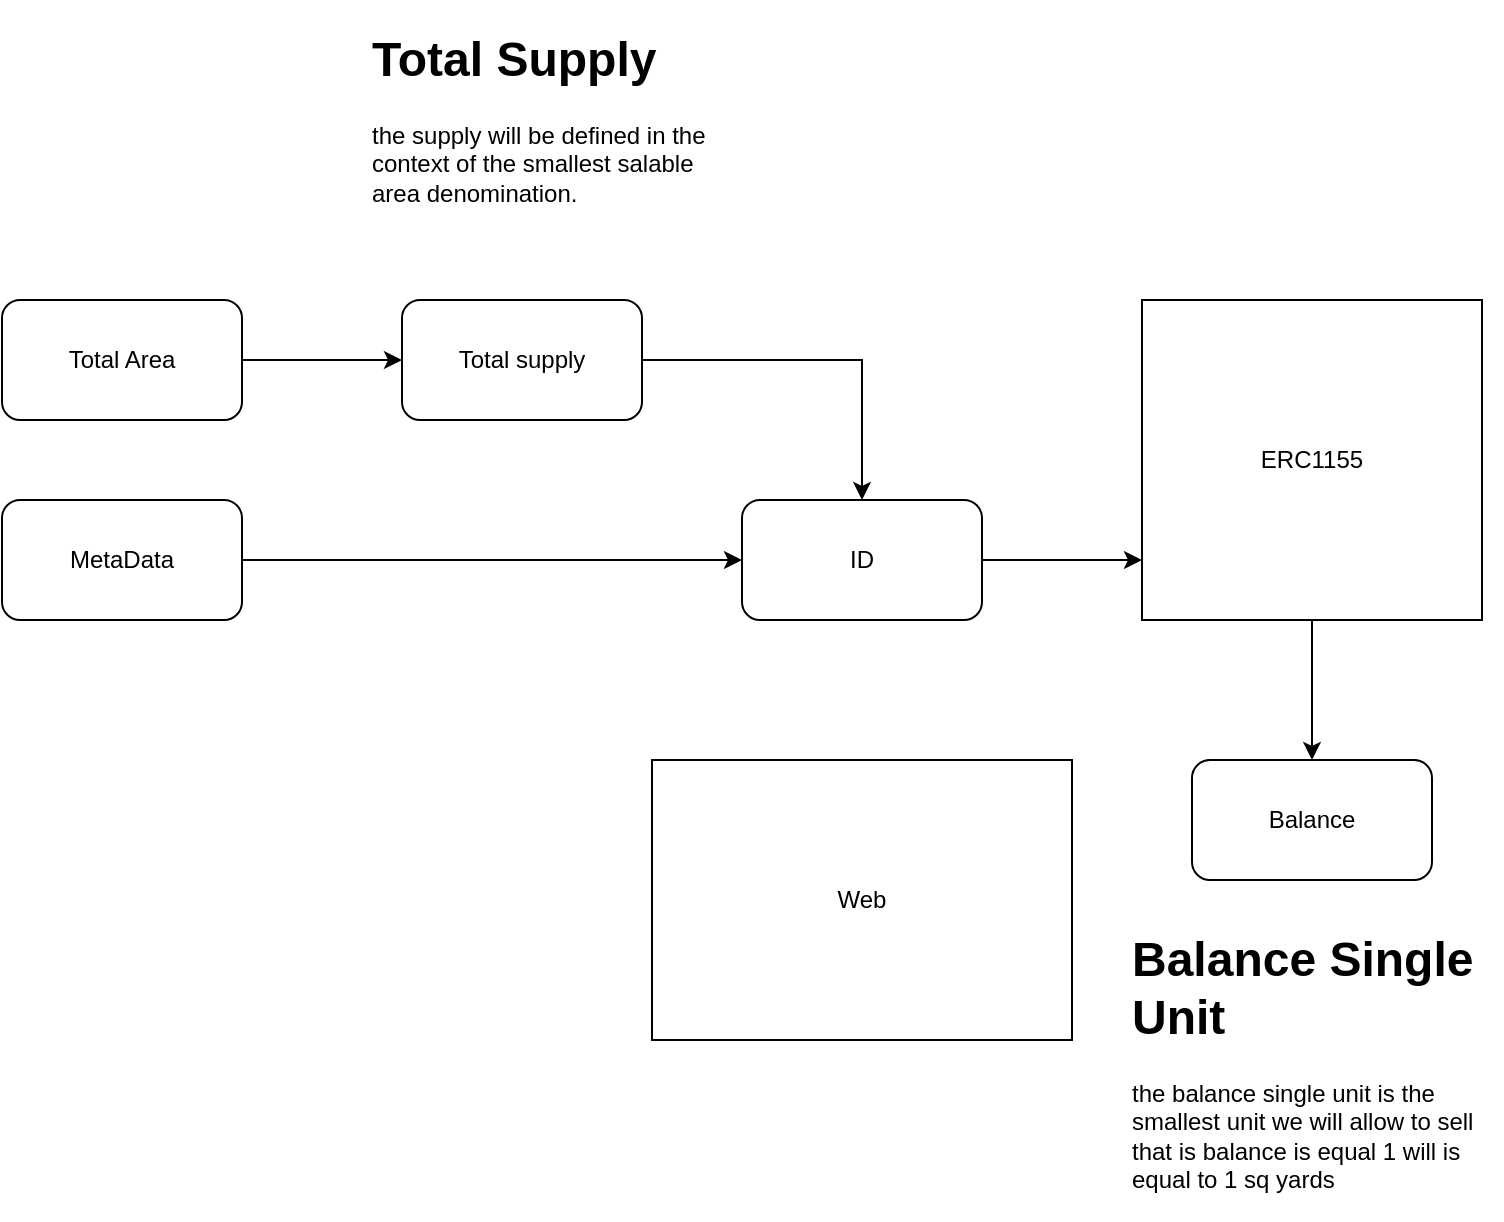 <mxfile version="22.1.0" type="github">
  <diagram name="Page-1" id="qh9bkh5XAp2ZXwSmuEZq">
    <mxGraphModel dx="934" dy="485" grid="1" gridSize="10" guides="1" tooltips="1" connect="1" arrows="1" fold="1" page="1" pageScale="1" pageWidth="850" pageHeight="1100" math="0" shadow="0">
      <root>
        <mxCell id="0" />
        <mxCell id="1" parent="0" />
        <mxCell id="P4B9Dwf5wOCtqZJwkF_M-4" value="" style="edgeStyle=orthogonalEdgeStyle;rounded=0;orthogonalLoop=1;jettySize=auto;html=1;" edge="1" parent="1" source="P4B9Dwf5wOCtqZJwkF_M-1" target="P4B9Dwf5wOCtqZJwkF_M-3">
          <mxGeometry relative="1" as="geometry" />
        </mxCell>
        <mxCell id="P4B9Dwf5wOCtqZJwkF_M-1" value="Total Area" style="rounded=1;whiteSpace=wrap;html=1;" vertex="1" parent="1">
          <mxGeometry x="80" y="200" width="120" height="60" as="geometry" />
        </mxCell>
        <mxCell id="P4B9Dwf5wOCtqZJwkF_M-7" style="edgeStyle=orthogonalEdgeStyle;rounded=0;orthogonalLoop=1;jettySize=auto;html=1;entryX=0;entryY=0.5;entryDx=0;entryDy=0;" edge="1" parent="1" source="P4B9Dwf5wOCtqZJwkF_M-2" target="P4B9Dwf5wOCtqZJwkF_M-5">
          <mxGeometry relative="1" as="geometry" />
        </mxCell>
        <mxCell id="P4B9Dwf5wOCtqZJwkF_M-2" value="MetaData" style="rounded=1;whiteSpace=wrap;html=1;" vertex="1" parent="1">
          <mxGeometry x="80" y="300" width="120" height="60" as="geometry" />
        </mxCell>
        <mxCell id="P4B9Dwf5wOCtqZJwkF_M-6" style="edgeStyle=orthogonalEdgeStyle;rounded=0;orthogonalLoop=1;jettySize=auto;html=1;" edge="1" parent="1" source="P4B9Dwf5wOCtqZJwkF_M-3" target="P4B9Dwf5wOCtqZJwkF_M-5">
          <mxGeometry relative="1" as="geometry" />
        </mxCell>
        <mxCell id="P4B9Dwf5wOCtqZJwkF_M-3" value="Total supply" style="rounded=1;whiteSpace=wrap;html=1;" vertex="1" parent="1">
          <mxGeometry x="280" y="200" width="120" height="60" as="geometry" />
        </mxCell>
        <mxCell id="P4B9Dwf5wOCtqZJwkF_M-11" value="" style="edgeStyle=orthogonalEdgeStyle;rounded=0;orthogonalLoop=1;jettySize=auto;html=1;" edge="1" parent="1" source="P4B9Dwf5wOCtqZJwkF_M-5" target="P4B9Dwf5wOCtqZJwkF_M-10">
          <mxGeometry relative="1" as="geometry">
            <Array as="points">
              <mxPoint x="630" y="330" />
              <mxPoint x="630" y="330" />
            </Array>
          </mxGeometry>
        </mxCell>
        <mxCell id="P4B9Dwf5wOCtqZJwkF_M-5" value="ID" style="rounded=1;whiteSpace=wrap;html=1;" vertex="1" parent="1">
          <mxGeometry x="450" y="300" width="120" height="60" as="geometry" />
        </mxCell>
        <mxCell id="P4B9Dwf5wOCtqZJwkF_M-8" value="&lt;h1&gt;Total Supply&lt;/h1&gt;&lt;div&gt;the supply will be defined in the context of the smallest salable area denomination.&lt;/div&gt;" style="text;html=1;strokeColor=none;fillColor=none;spacing=5;spacingTop=-20;whiteSpace=wrap;overflow=hidden;rounded=0;" vertex="1" parent="1">
          <mxGeometry x="260" y="60" width="190" height="120" as="geometry" />
        </mxCell>
        <mxCell id="P4B9Dwf5wOCtqZJwkF_M-13" value="" style="edgeStyle=orthogonalEdgeStyle;rounded=0;orthogonalLoop=1;jettySize=auto;html=1;" edge="1" parent="1" source="P4B9Dwf5wOCtqZJwkF_M-10" target="P4B9Dwf5wOCtqZJwkF_M-12">
          <mxGeometry relative="1" as="geometry" />
        </mxCell>
        <mxCell id="P4B9Dwf5wOCtqZJwkF_M-10" value="ERC1155" style="rounded=0;whiteSpace=wrap;html=1;" vertex="1" parent="1">
          <mxGeometry x="650" y="200" width="170" height="160" as="geometry" />
        </mxCell>
        <mxCell id="P4B9Dwf5wOCtqZJwkF_M-12" value="Balance" style="rounded=1;whiteSpace=wrap;html=1;" vertex="1" parent="1">
          <mxGeometry x="675" y="430" width="120" height="60" as="geometry" />
        </mxCell>
        <mxCell id="P4B9Dwf5wOCtqZJwkF_M-14" value="&lt;h1&gt;Balance Single Unit&lt;/h1&gt;&lt;div&gt;the balance single unit is the smallest unit we will allow to sell that is balance is equal 1 will is equal to 1&amp;nbsp;sq yards&lt;/div&gt;" style="text;html=1;strokeColor=none;fillColor=none;spacing=5;spacingTop=-20;whiteSpace=wrap;overflow=hidden;rounded=0;" vertex="1" parent="1">
          <mxGeometry x="640" y="510" width="190" height="150" as="geometry" />
        </mxCell>
        <mxCell id="P4B9Dwf5wOCtqZJwkF_M-15" value="Web" style="rounded=0;whiteSpace=wrap;html=1;" vertex="1" parent="1">
          <mxGeometry x="405" y="430" width="210" height="140" as="geometry" />
        </mxCell>
      </root>
    </mxGraphModel>
  </diagram>
</mxfile>
